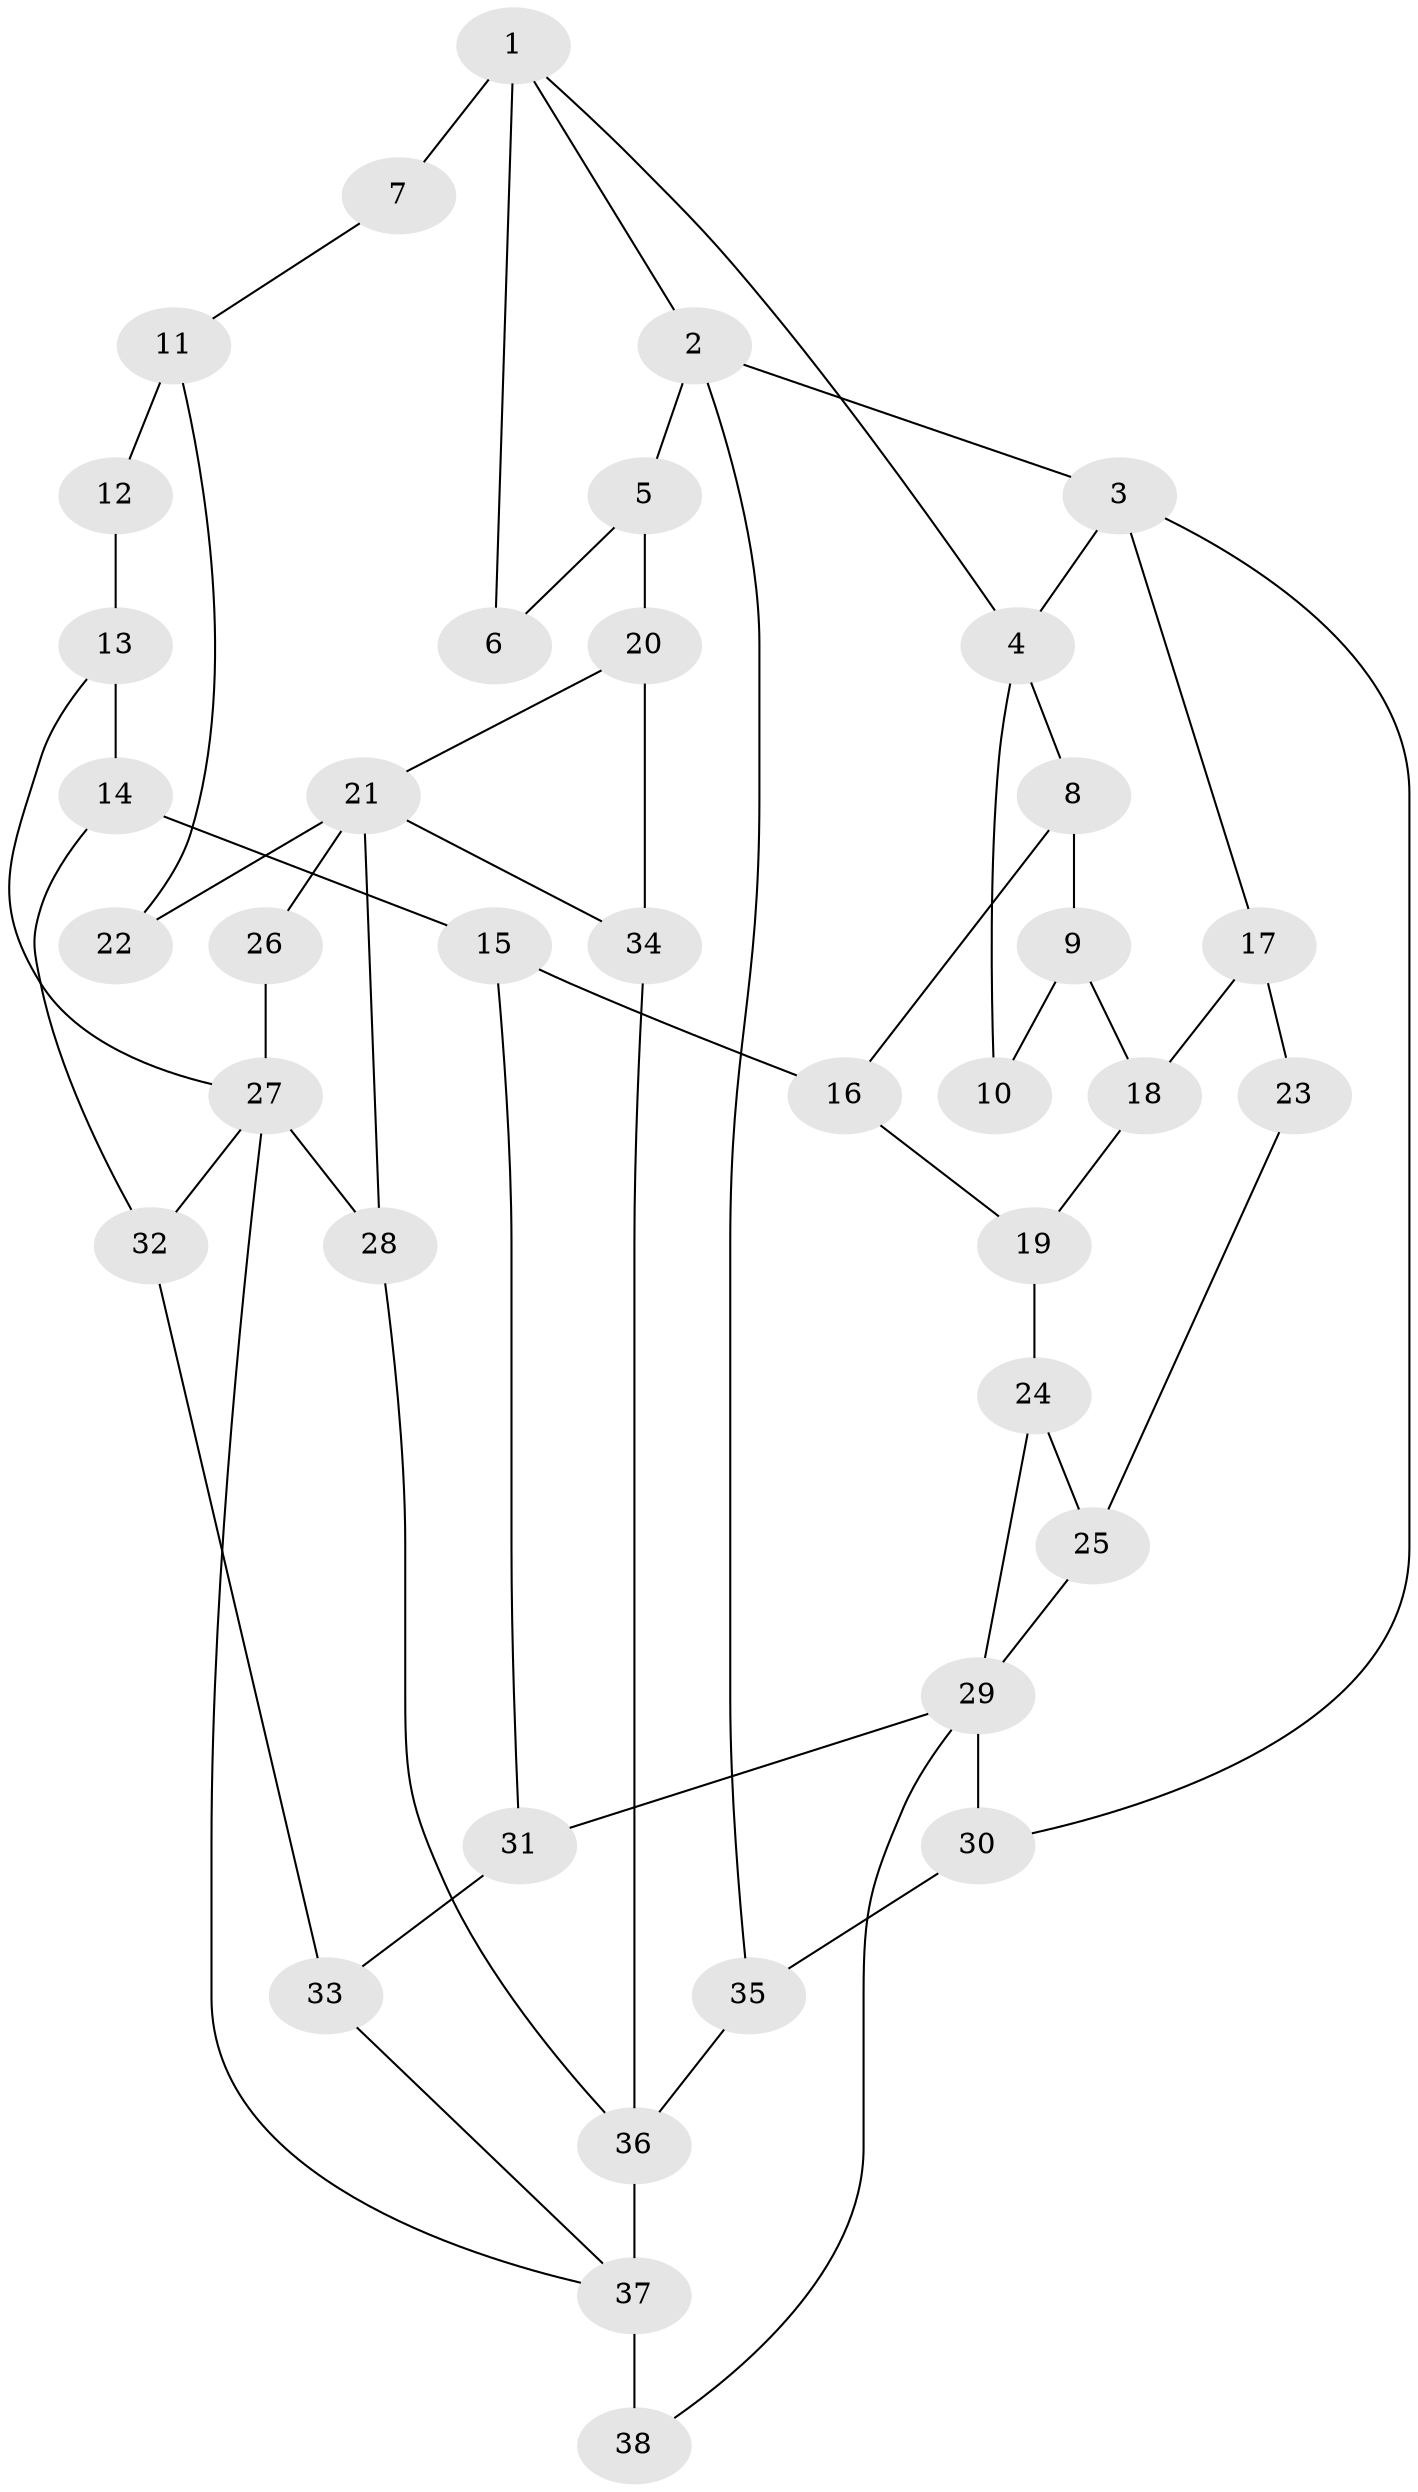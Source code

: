 // original degree distribution, {3: 0.06451612903225806, 6: 0.24193548387096775, 4: 0.20967741935483872, 5: 0.4838709677419355}
// Generated by graph-tools (version 1.1) at 2025/54/03/04/25 22:54:18]
// undirected, 38 vertices, 59 edges
graph export_dot {
  node [color=gray90,style=filled];
  1;
  2;
  3;
  4;
  5;
  6;
  7;
  8;
  9;
  10;
  11;
  12;
  13;
  14;
  15;
  16;
  17;
  18;
  19;
  20;
  21;
  22;
  23;
  24;
  25;
  26;
  27;
  28;
  29;
  30;
  31;
  32;
  33;
  34;
  35;
  36;
  37;
  38;
  1 -- 2 [weight=1.0];
  1 -- 4 [weight=1.0];
  1 -- 6 [weight=1.0];
  1 -- 7 [weight=2.0];
  2 -- 3 [weight=1.0];
  2 -- 5 [weight=1.0];
  2 -- 35 [weight=1.0];
  3 -- 4 [weight=1.0];
  3 -- 17 [weight=1.0];
  3 -- 30 [weight=1.0];
  4 -- 8 [weight=1.0];
  4 -- 10 [weight=1.0];
  5 -- 6 [weight=1.0];
  5 -- 20 [weight=1.0];
  7 -- 11 [weight=1.0];
  8 -- 9 [weight=1.0];
  8 -- 16 [weight=1.0];
  9 -- 10 [weight=1.0];
  9 -- 18 [weight=1.0];
  11 -- 12 [weight=2.0];
  11 -- 22 [weight=1.0];
  12 -- 13 [weight=1.0];
  13 -- 14 [weight=1.0];
  13 -- 27 [weight=1.0];
  14 -- 15 [weight=1.0];
  14 -- 32 [weight=1.0];
  15 -- 16 [weight=1.0];
  15 -- 31 [weight=1.0];
  16 -- 19 [weight=1.0];
  17 -- 18 [weight=1.0];
  17 -- 23 [weight=2.0];
  18 -- 19 [weight=1.0];
  19 -- 24 [weight=1.0];
  20 -- 21 [weight=1.0];
  20 -- 34 [weight=1.0];
  21 -- 22 [weight=2.0];
  21 -- 26 [weight=1.0];
  21 -- 28 [weight=1.0];
  21 -- 34 [weight=1.0];
  23 -- 25 [weight=1.0];
  24 -- 25 [weight=1.0];
  24 -- 29 [weight=1.0];
  25 -- 29 [weight=1.0];
  26 -- 27 [weight=2.0];
  27 -- 28 [weight=1.0];
  27 -- 32 [weight=1.0];
  27 -- 37 [weight=1.0];
  28 -- 36 [weight=1.0];
  29 -- 30 [weight=2.0];
  29 -- 31 [weight=1.0];
  29 -- 38 [weight=1.0];
  30 -- 35 [weight=1.0];
  31 -- 33 [weight=1.0];
  32 -- 33 [weight=1.0];
  33 -- 37 [weight=1.0];
  34 -- 36 [weight=1.0];
  35 -- 36 [weight=2.0];
  36 -- 37 [weight=2.0];
  37 -- 38 [weight=2.0];
}
